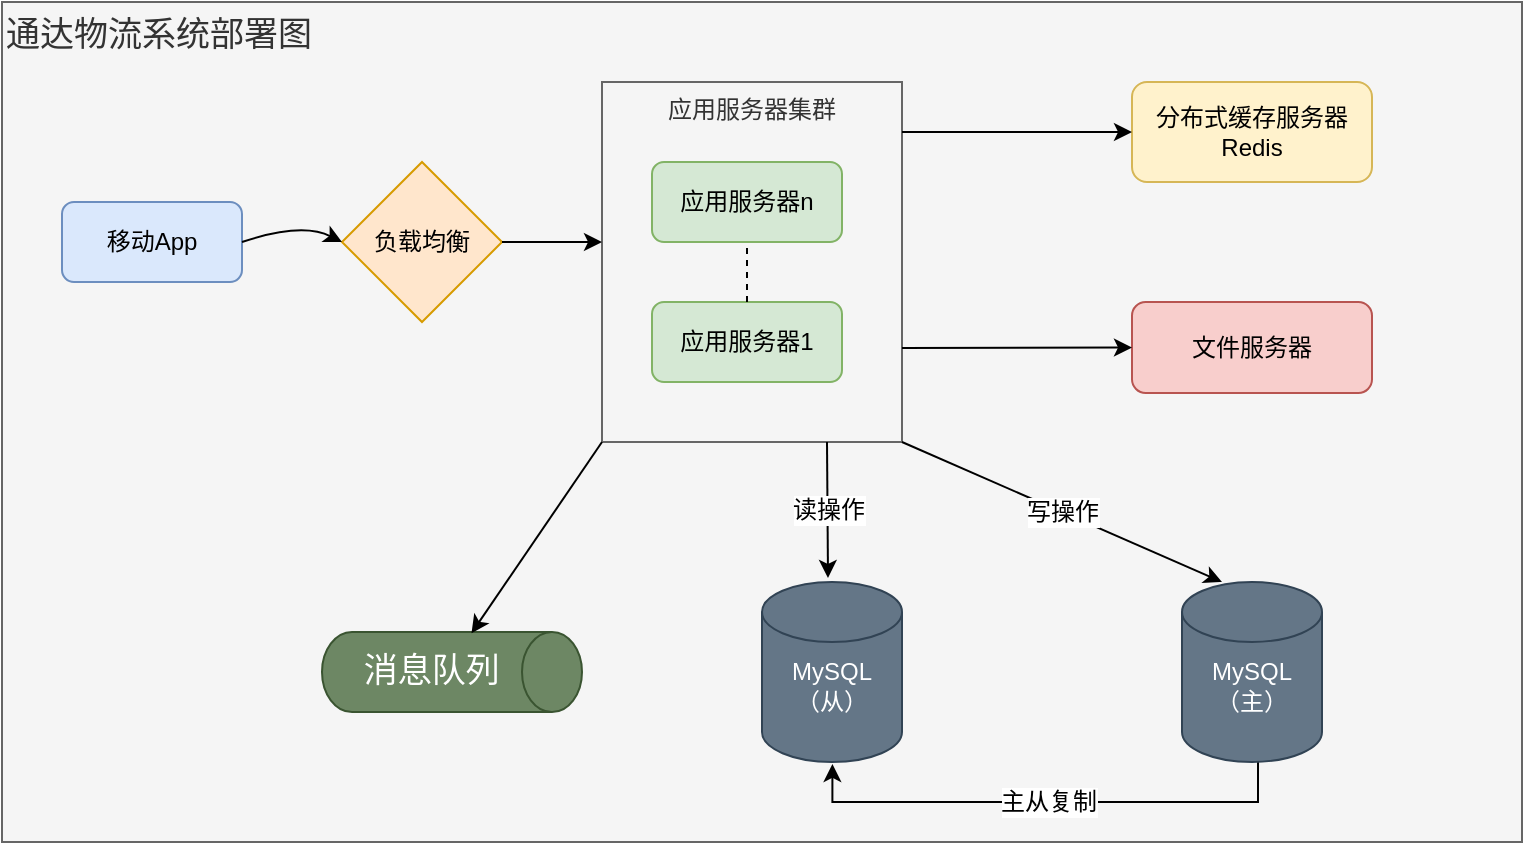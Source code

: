 <mxfile version="13.6.2" type="device"><diagram id="6I0OCvxSQrVGMHxT2VVA" name="Page-1"><mxGraphModel dx="1422" dy="822" grid="1" gridSize="10" guides="1" tooltips="1" connect="1" arrows="1" fold="1" page="1" pageScale="1" pageWidth="850" pageHeight="1100" math="0" shadow="0"><root><mxCell id="0"/><mxCell id="1" parent="0"/><mxCell id="ISZws2uOsvpMEPQ94WBT-29" value="通达物流系统部署图" style="rounded=0;whiteSpace=wrap;html=1;fontSize=17;align=left;verticalAlign=top;fillColor=#f5f5f5;strokeColor=#666666;fontColor=#333333;" parent="1" vertex="1"><mxGeometry x="60" y="20" width="760" height="420" as="geometry"/></mxCell><mxCell id="ISZws2uOsvpMEPQ94WBT-4" value="应用服务器集群" style="rounded=0;whiteSpace=wrap;html=1;verticalAlign=top;fillColor=#f5f5f5;strokeColor=#666666;fontColor=#333333;" parent="1" vertex="1"><mxGeometry x="360" y="60" width="150" height="180" as="geometry"/></mxCell><mxCell id="ISZws2uOsvpMEPQ94WBT-1" value="移动App" style="rounded=1;whiteSpace=wrap;html=1;fillColor=#dae8fc;strokeColor=#6c8ebf;" parent="1" vertex="1"><mxGeometry x="90" y="120" width="90" height="40" as="geometry"/></mxCell><mxCell id="ISZws2uOsvpMEPQ94WBT-2" value="负载均衡" style="rhombus;whiteSpace=wrap;html=1;fillColor=#ffe6cc;strokeColor=#d79b00;" parent="1" vertex="1"><mxGeometry x="230" y="100" width="80" height="80" as="geometry"/></mxCell><mxCell id="ISZws2uOsvpMEPQ94WBT-3" value="应用服务器n" style="rounded=1;whiteSpace=wrap;html=1;fillColor=#d5e8d4;strokeColor=#82b366;align=center;verticalAlign=middle;" parent="1" vertex="1"><mxGeometry x="385" y="100" width="95" height="40" as="geometry"/></mxCell><mxCell id="ISZws2uOsvpMEPQ94WBT-8" value="应用服务器1" style="rounded=1;whiteSpace=wrap;html=1;fillColor=#d5e8d4;strokeColor=#82b366;align=center;verticalAlign=middle;" parent="1" vertex="1"><mxGeometry x="385" y="170" width="95" height="40" as="geometry"/></mxCell><mxCell id="ISZws2uOsvpMEPQ94WBT-9" value="" style="endArrow=none;dashed=1;html=1;entryX=0.5;entryY=1;entryDx=0;entryDy=0;exitX=0.5;exitY=0;exitDx=0;exitDy=0;" parent="1" source="ISZws2uOsvpMEPQ94WBT-8" target="ISZws2uOsvpMEPQ94WBT-3" edge="1"><mxGeometry width="50" height="50" relative="1" as="geometry"><mxPoint x="420" y="190" as="sourcePoint"/><mxPoint x="470" y="140" as="targetPoint"/></mxGeometry></mxCell><mxCell id="ISZws2uOsvpMEPQ94WBT-22" value="主从复制" style="edgeStyle=orthogonalEdgeStyle;rounded=0;orthogonalLoop=1;jettySize=auto;html=1;fontSize=12;entryX=0.503;entryY=1.011;entryDx=0;entryDy=0;entryPerimeter=0;exitX=0.543;exitY=0.993;exitDx=0;exitDy=0;exitPerimeter=0;" parent="1" source="ISZws2uOsvpMEPQ94WBT-10" target="ISZws2uOsvpMEPQ94WBT-20" edge="1"><mxGeometry relative="1" as="geometry"><mxPoint x="595" y="355" as="targetPoint"/></mxGeometry></mxCell><mxCell id="ISZws2uOsvpMEPQ94WBT-10" value="&lt;br&gt;MySQL&lt;br style=&quot;font-size: 12px&quot;&gt;（主）" style="shape=cylinder2;whiteSpace=wrap;html=1;boundedLbl=1;backgroundOutline=1;size=15;fillColor=#647687;align=center;verticalAlign=middle;horizontal=1;labelPosition=center;verticalLabelPosition=middle;fontSize=12;strokeColor=#314354;fontColor=#ffffff;" parent="1" vertex="1"><mxGeometry x="650" y="310" width="70" height="90" as="geometry"/></mxCell><mxCell id="ISZws2uOsvpMEPQ94WBT-12" value="分布式缓存服务器 Redis" style="rounded=1;whiteSpace=wrap;html=1;fillColor=#fff2cc;align=center;strokeColor=#d6b656;" parent="1" vertex="1"><mxGeometry x="625" y="60" width="120" height="50" as="geometry"/></mxCell><mxCell id="ISZws2uOsvpMEPQ94WBT-14" value="文件服务器" style="rounded=1;whiteSpace=wrap;html=1;fillColor=#f8cecc;align=center;strokeColor=#b85450;" parent="1" vertex="1"><mxGeometry x="625" y="170" width="120" height="45.5" as="geometry"/></mxCell><mxCell id="ISZws2uOsvpMEPQ94WBT-20" value="&lt;br&gt;MySQL&lt;br style=&quot;font-size: 12px&quot;&gt;（从）" style="shape=cylinder2;whiteSpace=wrap;html=1;boundedLbl=1;backgroundOutline=1;size=15;fillColor=#647687;align=center;verticalAlign=middle;horizontal=1;labelPosition=center;verticalLabelPosition=middle;fontSize=12;strokeColor=#314354;fontColor=#ffffff;" parent="1" vertex="1"><mxGeometry x="440" y="310" width="70" height="90" as="geometry"/></mxCell><mxCell id="ISZws2uOsvpMEPQ94WBT-23" value="" style="endArrow=classic;html=1;fontSize=12;entryX=0;entryY=0.5;entryDx=0;entryDy=0;" parent="1" target="ISZws2uOsvpMEPQ94WBT-12" edge="1"><mxGeometry width="50" height="50" relative="1" as="geometry"><mxPoint x="510" y="85" as="sourcePoint"/><mxPoint x="570" y="90" as="targetPoint"/></mxGeometry></mxCell><mxCell id="ISZws2uOsvpMEPQ94WBT-24" value="" style="endArrow=classic;html=1;fontSize=12;entryX=0;entryY=0.5;entryDx=0;entryDy=0;" parent="1" target="ISZws2uOsvpMEPQ94WBT-14" edge="1"><mxGeometry width="50" height="50" relative="1" as="geometry"><mxPoint x="510" y="193" as="sourcePoint"/><mxPoint x="560" y="180" as="targetPoint"/></mxGeometry></mxCell><mxCell id="ISZws2uOsvpMEPQ94WBT-25" value="写操作" style="endArrow=classic;html=1;fontSize=12;exitX=1;exitY=1;exitDx=0;exitDy=0;" parent="1" source="ISZws2uOsvpMEPQ94WBT-4" edge="1"><mxGeometry width="50" height="50" relative="1" as="geometry"><mxPoint x="520" y="203" as="sourcePoint"/><mxPoint x="670" y="310" as="targetPoint"/></mxGeometry></mxCell><mxCell id="ISZws2uOsvpMEPQ94WBT-26" value="读操作" style="endArrow=classic;html=1;fontSize=12;exitX=0.75;exitY=1;exitDx=0;exitDy=0;" parent="1" source="ISZws2uOsvpMEPQ94WBT-4" edge="1"><mxGeometry width="50" height="50" relative="1" as="geometry"><mxPoint x="520" y="250" as="sourcePoint"/><mxPoint x="473" y="308" as="targetPoint"/></mxGeometry></mxCell><mxCell id="ISZws2uOsvpMEPQ94WBT-27" value="" style="curved=1;endArrow=classic;html=1;fontSize=12;entryX=0;entryY=0.5;entryDx=0;entryDy=0;exitX=1;exitY=0.5;exitDx=0;exitDy=0;" parent="1" source="ISZws2uOsvpMEPQ94WBT-1" target="ISZws2uOsvpMEPQ94WBT-2" edge="1"><mxGeometry width="50" height="50" relative="1" as="geometry"><mxPoint x="170" y="270" as="sourcePoint"/><mxPoint x="220" y="220" as="targetPoint"/><Array as="points"><mxPoint x="210" y="130"/></Array></mxGeometry></mxCell><mxCell id="ISZws2uOsvpMEPQ94WBT-28" value="" style="endArrow=classic;html=1;fontSize=12;exitX=1;exitY=0.5;exitDx=0;exitDy=0;" parent="1" source="ISZws2uOsvpMEPQ94WBT-2" edge="1"><mxGeometry width="50" height="50" relative="1" as="geometry"><mxPoint x="310" y="170" as="sourcePoint"/><mxPoint x="360" y="140" as="targetPoint"/></mxGeometry></mxCell><mxCell id="ISZws2uOsvpMEPQ94WBT-30" value="&amp;nbsp; &amp;nbsp; 消息队列" style="shape=cylinder2;whiteSpace=wrap;html=1;boundedLbl=1;backgroundOutline=1;size=15;strokeColor=#3A5431;fillColor=#6d8764;fontSize=17;align=left;direction=south;fontColor=#ffffff;verticalAlign=middle;labelPosition=center;verticalLabelPosition=middle;" parent="1" vertex="1"><mxGeometry x="220" y="335" width="130" height="40" as="geometry"/></mxCell><mxCell id="ISZws2uOsvpMEPQ94WBT-33" value="" style="endArrow=classic;html=1;fontSize=12;exitX=0;exitY=1;exitDx=0;exitDy=0;entryX=0.015;entryY=0.425;entryDx=0;entryDy=0;entryPerimeter=0;" parent="1" source="ISZws2uOsvpMEPQ94WBT-4" target="ISZws2uOsvpMEPQ94WBT-30" edge="1"><mxGeometry width="50" height="50" relative="1" as="geometry"><mxPoint x="520" y="250" as="sourcePoint"/><mxPoint x="285" y="338" as="targetPoint"/></mxGeometry></mxCell></root></mxGraphModel></diagram></mxfile>
